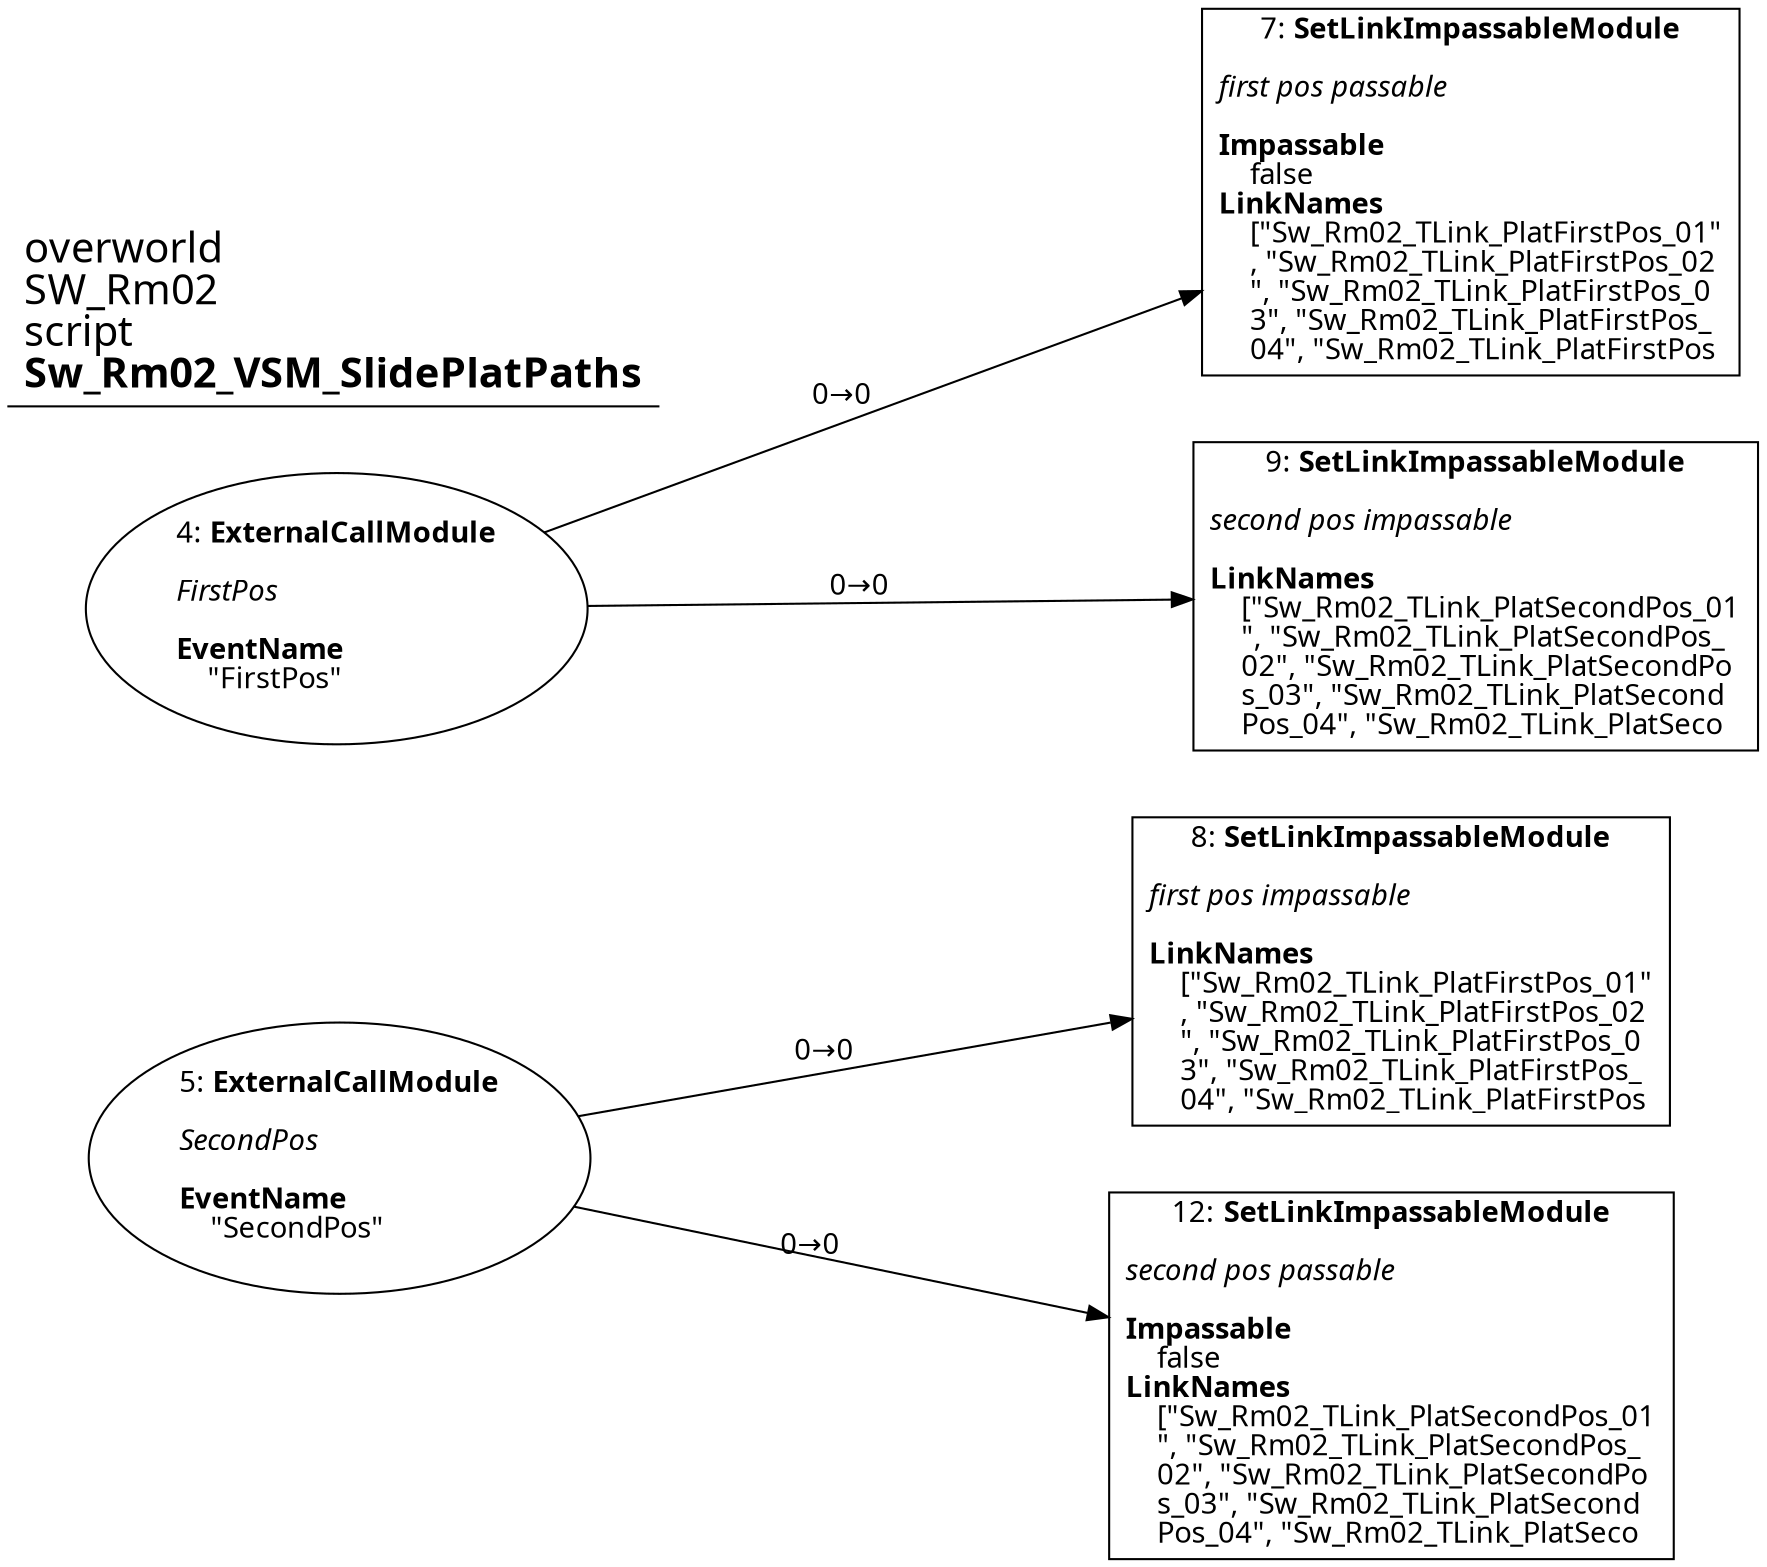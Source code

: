 digraph {
    layout = fdp;
    overlap = prism;
    sep = "+16";
    splines = spline;

    node [ shape = box ];

    graph [ fontname = "Segoe UI" ];
    node [ fontname = "Segoe UI" ];
    edge [ fontname = "Segoe UI" ];

    4 [ label = <4: <b>ExternalCallModule</b><br/><br/><i>FirstPos<br align="left"/></i><br align="left"/><b>EventName</b><br align="left"/>    &quot;FirstPos&quot;<br align="left"/>> ];
    4 [ shape = oval ]
    4 [ pos = "0.075,-0.16700001!" ];
    4 -> 7 [ label = "0→0" ];
    4 -> 9 [ label = "0→0" ];

    5 [ label = <5: <b>ExternalCallModule</b><br/><br/><i>SecondPos<br align="left"/></i><br align="left"/><b>EventName</b><br align="left"/>    &quot;SecondPos&quot;<br align="left"/>> ];
    5 [ shape = oval ]
    5 [ pos = "0.076000005,-0.333!" ];
    5 -> 8 [ label = "0→0" ];
    5 -> 12 [ label = "0→0" ];

    7 [ label = <7: <b>SetLinkImpassableModule</b><br/><br/><i>first pos passable<br align="left"/></i><br align="left"/><b>Impassable</b><br align="left"/>    false<br align="left"/><b>LinkNames</b><br align="left"/>    [&quot;Sw_Rm02_TLink_PlatFirstPos_01&quot;<br align="left"/>    , &quot;Sw_Rm02_TLink_PlatFirstPos_02<br align="left"/>    &quot;, &quot;Sw_Rm02_TLink_PlatFirstPos_0<br align="left"/>    3&quot;, &quot;Sw_Rm02_TLink_PlatFirstPos_<br align="left"/>    04&quot;, &quot;Sw_Rm02_TLink_PlatFirstPos<br align="left"/>> ];
    7 [ pos = "0.42200002,-0.081!" ];

    8 [ label = <8: <b>SetLinkImpassableModule</b><br/><br/><i>first pos impassable<br align="left"/></i><br align="left"/><b>LinkNames</b><br align="left"/>    [&quot;Sw_Rm02_TLink_PlatFirstPos_01&quot;<br align="left"/>    , &quot;Sw_Rm02_TLink_PlatFirstPos_02<br align="left"/>    &quot;, &quot;Sw_Rm02_TLink_PlatFirstPos_0<br align="left"/>    3&quot;, &quot;Sw_Rm02_TLink_PlatFirstPos_<br align="left"/>    04&quot;, &quot;Sw_Rm02_TLink_PlatFirstPos<br align="left"/>> ];
    8 [ pos = "0.40100002,-0.277!" ];

    9 [ label = <9: <b>SetLinkImpassableModule</b><br/><br/><i>second pos impassable<br align="left"/></i><br align="left"/><b>LinkNames</b><br align="left"/>    [&quot;Sw_Rm02_TLink_PlatSecondPos_01<br align="left"/>    &quot;, &quot;Sw_Rm02_TLink_PlatSecondPos_<br align="left"/>    02&quot;, &quot;Sw_Rm02_TLink_PlatSecondPo<br align="left"/>    s_03&quot;, &quot;Sw_Rm02_TLink_PlatSecond<br align="left"/>    Pos_04&quot;, &quot;Sw_Rm02_TLink_PlatSeco<br align="left"/>> ];
    9 [ pos = "0.423,-0.16700001!" ];

    12 [ label = <12: <b>SetLinkImpassableModule</b><br/><br/><i>second pos passable<br align="left"/></i><br align="left"/><b>Impassable</b><br align="left"/>    false<br align="left"/><b>LinkNames</b><br align="left"/>    [&quot;Sw_Rm02_TLink_PlatSecondPos_01<br align="left"/>    &quot;, &quot;Sw_Rm02_TLink_PlatSecondPos_<br align="left"/>    02&quot;, &quot;Sw_Rm02_TLink_PlatSecondPo<br align="left"/>    s_03&quot;, &quot;Sw_Rm02_TLink_PlatSecond<br align="left"/>    Pos_04&quot;, &quot;Sw_Rm02_TLink_PlatSeco<br align="left"/>> ];
    12 [ pos = "0.39900002,-0.36400002!" ];

    title [ pos = "0.074,-0.080000006!" ];
    title [ shape = underline ];
    title [ label = <<font point-size="20">overworld<br align="left"/>SW_Rm02<br align="left"/>script<br align="left"/><b>Sw_Rm02_VSM_SlidePlatPaths</b><br align="left"/></font>> ];
}

